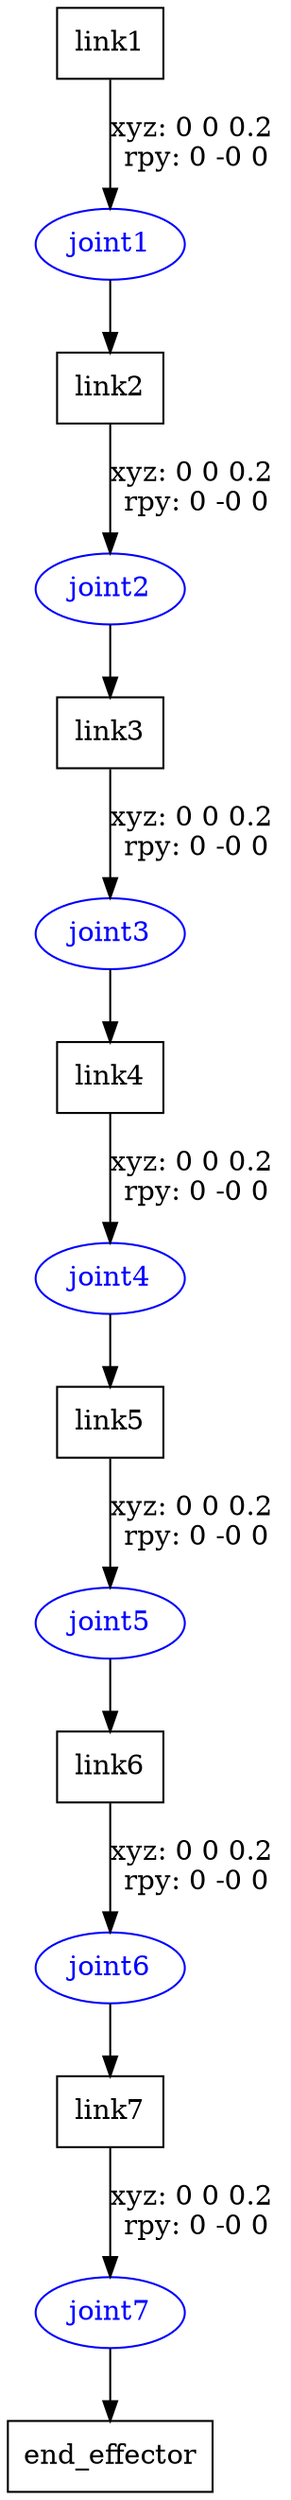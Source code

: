 digraph G {
node [shape=box];
"link1" [label="link1"];
"link2" [label="link2"];
"link3" [label="link3"];
"link4" [label="link4"];
"link5" [label="link5"];
"link6" [label="link6"];
"link7" [label="link7"];
"end_effector" [label="end_effector"];
node [shape=ellipse, color=blue, fontcolor=blue];
"link1" -> "joint1" [label="xyz: 0 0 0.2 \nrpy: 0 -0 0"]
"joint1" -> "link2"
"link2" -> "joint2" [label="xyz: 0 0 0.2 \nrpy: 0 -0 0"]
"joint2" -> "link3"
"link3" -> "joint3" [label="xyz: 0 0 0.2 \nrpy: 0 -0 0"]
"joint3" -> "link4"
"link4" -> "joint4" [label="xyz: 0 0 0.2 \nrpy: 0 -0 0"]
"joint4" -> "link5"
"link5" -> "joint5" [label="xyz: 0 0 0.2 \nrpy: 0 -0 0"]
"joint5" -> "link6"
"link6" -> "joint6" [label="xyz: 0 0 0.2 \nrpy: 0 -0 0"]
"joint6" -> "link7"
"link7" -> "joint7" [label="xyz: 0 0 0.2 \nrpy: 0 -0 0"]
"joint7" -> "end_effector"
}
